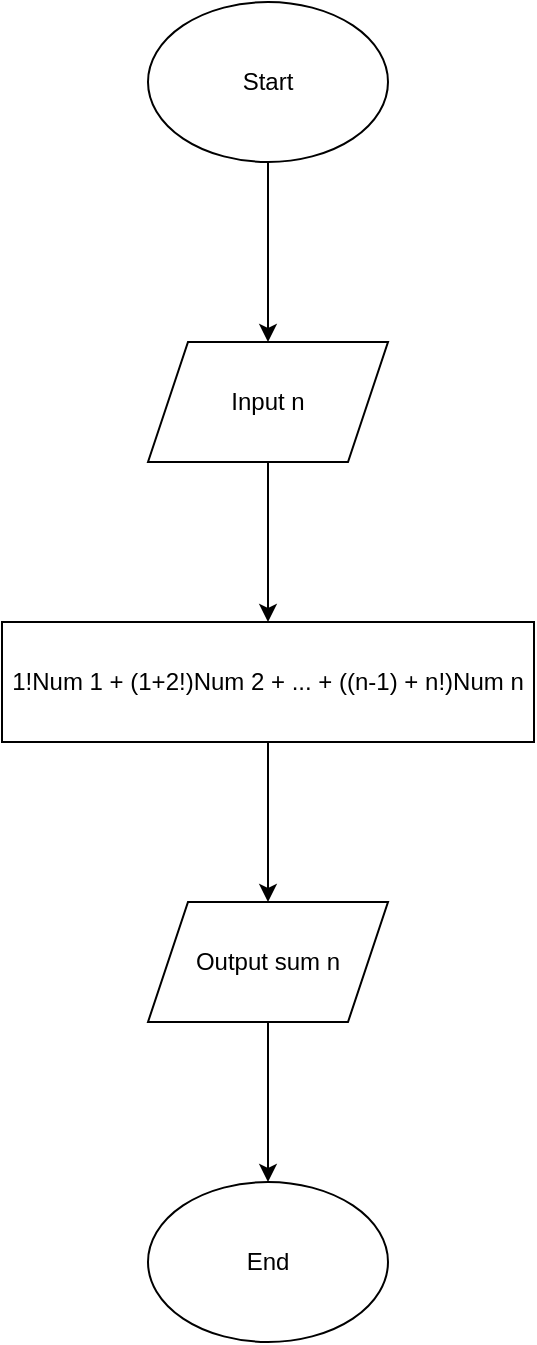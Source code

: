 <mxfile version="25.0.1">
  <diagram name="หน้า-1" id="9lUOIaz-XzTIwq005_hi">
    <mxGraphModel dx="1050" dy="530" grid="1" gridSize="10" guides="1" tooltips="1" connect="1" arrows="1" fold="1" page="1" pageScale="1" pageWidth="827" pageHeight="1169" math="0" shadow="0">
      <root>
        <mxCell id="0" />
        <mxCell id="1" parent="0" />
        <mxCell id="DnGV1peZL-OOcqnyaQHH-3" value="" style="edgeStyle=orthogonalEdgeStyle;rounded=0;orthogonalLoop=1;jettySize=auto;html=1;" edge="1" parent="1" source="DnGV1peZL-OOcqnyaQHH-1" target="DnGV1peZL-OOcqnyaQHH-2">
          <mxGeometry relative="1" as="geometry" />
        </mxCell>
        <mxCell id="DnGV1peZL-OOcqnyaQHH-1" value="Start" style="ellipse;whiteSpace=wrap;html=1;" vertex="1" parent="1">
          <mxGeometry x="354" y="10" width="120" height="80" as="geometry" />
        </mxCell>
        <mxCell id="DnGV1peZL-OOcqnyaQHH-5" value="" style="edgeStyle=orthogonalEdgeStyle;rounded=0;orthogonalLoop=1;jettySize=auto;html=1;" edge="1" parent="1" source="DnGV1peZL-OOcqnyaQHH-2" target="DnGV1peZL-OOcqnyaQHH-4">
          <mxGeometry relative="1" as="geometry" />
        </mxCell>
        <mxCell id="DnGV1peZL-OOcqnyaQHH-2" value="Input n" style="shape=parallelogram;perimeter=parallelogramPerimeter;whiteSpace=wrap;html=1;fixedSize=1;" vertex="1" parent="1">
          <mxGeometry x="354" y="180" width="120" height="60" as="geometry" />
        </mxCell>
        <mxCell id="DnGV1peZL-OOcqnyaQHH-9" value="" style="edgeStyle=orthogonalEdgeStyle;rounded=0;orthogonalLoop=1;jettySize=auto;html=1;" edge="1" parent="1" source="DnGV1peZL-OOcqnyaQHH-4" target="DnGV1peZL-OOcqnyaQHH-8">
          <mxGeometry relative="1" as="geometry" />
        </mxCell>
        <mxCell id="DnGV1peZL-OOcqnyaQHH-4" value="1!Num 1 + (1+2!)Num 2 + ... + ((n-1) + n!)Num n" style="whiteSpace=wrap;html=1;" vertex="1" parent="1">
          <mxGeometry x="281" y="320" width="266" height="60" as="geometry" />
        </mxCell>
        <mxCell id="DnGV1peZL-OOcqnyaQHH-6" value="End" style="ellipse;whiteSpace=wrap;html=1;" vertex="1" parent="1">
          <mxGeometry x="354" y="600" width="120" height="80" as="geometry" />
        </mxCell>
        <mxCell id="DnGV1peZL-OOcqnyaQHH-10" value="" style="edgeStyle=orthogonalEdgeStyle;rounded=0;orthogonalLoop=1;jettySize=auto;html=1;" edge="1" parent="1" source="DnGV1peZL-OOcqnyaQHH-8" target="DnGV1peZL-OOcqnyaQHH-6">
          <mxGeometry relative="1" as="geometry" />
        </mxCell>
        <mxCell id="DnGV1peZL-OOcqnyaQHH-8" value="Output sum n" style="shape=parallelogram;perimeter=parallelogramPerimeter;whiteSpace=wrap;html=1;fixedSize=1;" vertex="1" parent="1">
          <mxGeometry x="354" y="460" width="120" height="60" as="geometry" />
        </mxCell>
      </root>
    </mxGraphModel>
  </diagram>
</mxfile>
